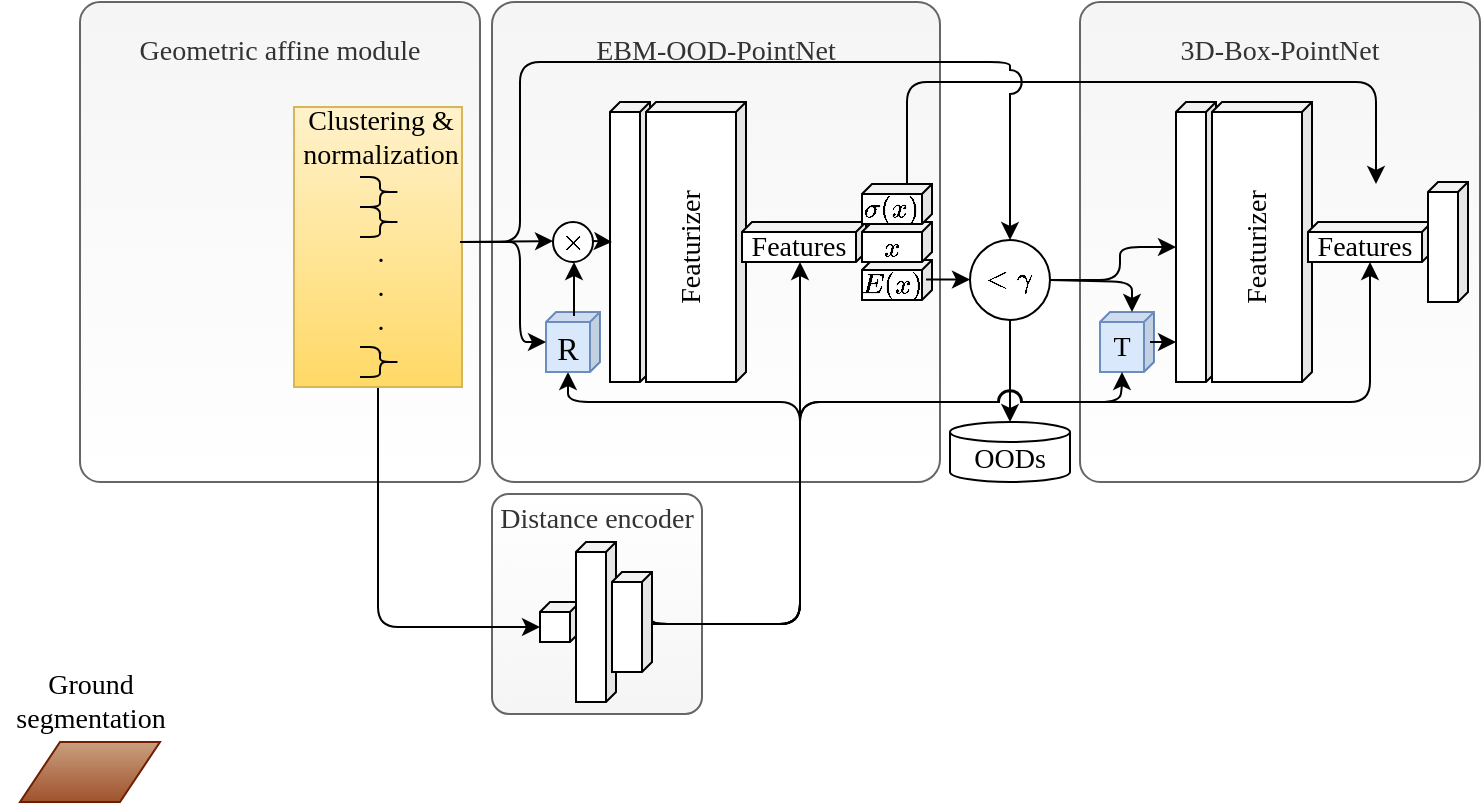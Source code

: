 <mxfile version="17.5.0" type="github">
  <diagram id="GZbshFFZDwSNXqe_PybA" name="Page-1">
    <mxGraphModel dx="675" dy="397" grid="1" gridSize="10" guides="1" tooltips="1" connect="1" arrows="1" fold="1" page="1" pageScale="1" pageWidth="827" pageHeight="1169" math="1" shadow="0">
      <root>
        <mxCell id="0" />
        <mxCell id="1" parent="0" />
        <mxCell id="l7Pvp1b1g0So3MUCpbeX-27" value="&lt;div&gt;Distance encoder&lt;/div&gt;&lt;div&gt;&lt;br&gt;&lt;/div&gt;&lt;div&gt;&lt;br&gt;&lt;/div&gt;&lt;div&gt;&lt;br&gt;&lt;/div&gt;&lt;div&gt;&lt;br&gt;&lt;/div&gt;&lt;div&gt;&lt;br&gt;&lt;/div&gt;" style="rounded=1;whiteSpace=wrap;html=1;fontFamily=Times New Roman;fontSize=14;gradientDirection=north;arcSize=8;fillColor=#f5f5f5;fontColor=#333333;strokeColor=#666666;gradientColor=#ffffff;" parent="1" vertex="1">
          <mxGeometry x="266" y="256" width="105" height="110" as="geometry" />
        </mxCell>
        <mxCell id="Kx8_sQ4NVTLF2Z_cxWmw-4" value="&lt;div&gt;&lt;font style=&quot;font-size: 14px&quot;&gt;&lt;font face=&quot;Times New Roman&quot;&gt;3D-Box-PointNet&lt;/font&gt;&lt;/font&gt;&lt;i&gt;&lt;font style=&quot;font-size: 14px&quot;&gt;&lt;font face=&quot;Times New Roman&quot;&gt;&lt;br&gt;&lt;/font&gt;&lt;/font&gt;&lt;/i&gt;&lt;/div&gt;&lt;div&gt;&lt;i&gt;&lt;font size=&quot;3&quot;&gt;&lt;font face=&quot;Times New Roman&quot;&gt;&lt;br&gt;&lt;/font&gt;&lt;/font&gt;&lt;/i&gt;&lt;/div&gt;&lt;div&gt;&lt;i&gt;&lt;font size=&quot;3&quot;&gt;&lt;font face=&quot;Times New Roman&quot;&gt;&lt;br&gt;&lt;/font&gt;&lt;/font&gt;&lt;/i&gt;&lt;/div&gt;&lt;div&gt;&lt;i&gt;&lt;font size=&quot;3&quot;&gt;&lt;font face=&quot;Times New Roman&quot;&gt;&lt;br&gt;&lt;/font&gt;&lt;/font&gt;&lt;/i&gt;&lt;/div&gt;&lt;div&gt;&lt;i&gt;&lt;font size=&quot;3&quot;&gt;&lt;font face=&quot;Times New Roman&quot;&gt;&lt;br&gt;&lt;/font&gt;&lt;/font&gt;&lt;/i&gt;&lt;/div&gt;&lt;div&gt;&lt;i&gt;&lt;font size=&quot;3&quot;&gt;&lt;font face=&quot;Times New Roman&quot;&gt;&lt;br&gt;&lt;/font&gt;&lt;/font&gt;&lt;/i&gt;&lt;/div&gt;&lt;div&gt;&lt;i&gt;&lt;font size=&quot;3&quot;&gt;&lt;font face=&quot;Times New Roman&quot;&gt;&lt;br&gt;&lt;/font&gt;&lt;/font&gt;&lt;/i&gt;&lt;/div&gt;&lt;div&gt;&lt;i&gt;&lt;font size=&quot;3&quot;&gt;&lt;font face=&quot;Times New Roman&quot;&gt;&lt;br&gt;&lt;/font&gt;&lt;/font&gt;&lt;/i&gt;&lt;/div&gt;&lt;div&gt;&lt;i&gt;&lt;font size=&quot;3&quot;&gt;&lt;font face=&quot;Times New Roman&quot;&gt;&lt;br&gt;&lt;/font&gt;&lt;/font&gt;&lt;/i&gt;&lt;/div&gt;&lt;div&gt;&lt;i&gt;&lt;font size=&quot;3&quot;&gt;&lt;font face=&quot;Times New Roman&quot;&gt;&lt;br&gt;&lt;/font&gt;&lt;/font&gt;&lt;/i&gt;&lt;/div&gt;&lt;div&gt;&lt;i&gt;&lt;font size=&quot;3&quot;&gt;&lt;font face=&quot;Times New Roman&quot;&gt;&lt;br&gt;&lt;/font&gt;&lt;/font&gt;&lt;/i&gt;&lt;/div&gt;" style="rounded=1;whiteSpace=wrap;html=1;arcSize=5;strokeWidth=1;perimeterSpacing=0;fillColor=#f5f5f5;strokeColor=#666666;fontColor=#333333;gradientColor=#FFFFFF;" parent="1" vertex="1">
          <mxGeometry x="560" y="10" width="200" height="240" as="geometry" />
        </mxCell>
        <mxCell id="Kx8_sQ4NVTLF2Z_cxWmw-3" value="&lt;div&gt;&lt;font style=&quot;font-size: 14px&quot;&gt;&lt;font face=&quot;Times New Roman&quot;&gt;EBM-OOD-PointNet&lt;/font&gt;&lt;/font&gt;&lt;i&gt;&lt;font style=&quot;font-size: 14px&quot;&gt;&lt;font face=&quot;Times New Roman&quot;&gt;&lt;br&gt;&lt;/font&gt;&lt;/font&gt;&lt;/i&gt;&lt;/div&gt;&lt;div&gt;&lt;i&gt;&lt;font size=&quot;3&quot;&gt;&lt;font face=&quot;Times New Roman&quot;&gt;&lt;br&gt;&lt;/font&gt;&lt;/font&gt;&lt;/i&gt;&lt;/div&gt;&lt;div&gt;&lt;i&gt;&lt;font size=&quot;3&quot;&gt;&lt;font face=&quot;Times New Roman&quot;&gt;&lt;br&gt;&lt;/font&gt;&lt;/font&gt;&lt;/i&gt;&lt;/div&gt;&lt;div&gt;&lt;i&gt;&lt;font size=&quot;3&quot;&gt;&lt;font face=&quot;Times New Roman&quot;&gt;&lt;br&gt;&lt;/font&gt;&lt;/font&gt;&lt;/i&gt;&lt;/div&gt;&lt;div&gt;&lt;i&gt;&lt;font size=&quot;3&quot;&gt;&lt;font face=&quot;Times New Roman&quot;&gt;&lt;br&gt;&lt;/font&gt;&lt;/font&gt;&lt;/i&gt;&lt;/div&gt;&lt;div&gt;&lt;i&gt;&lt;font size=&quot;3&quot;&gt;&lt;font face=&quot;Times New Roman&quot;&gt;&lt;br&gt;&lt;/font&gt;&lt;/font&gt;&lt;/i&gt;&lt;/div&gt;&lt;div&gt;&lt;i&gt;&lt;font size=&quot;3&quot;&gt;&lt;font face=&quot;Times New Roman&quot;&gt;&lt;br&gt;&lt;/font&gt;&lt;/font&gt;&lt;/i&gt;&lt;/div&gt;&lt;div&gt;&lt;i&gt;&lt;font size=&quot;3&quot;&gt;&lt;font face=&quot;Times New Roman&quot;&gt;&lt;br&gt;&lt;/font&gt;&lt;/font&gt;&lt;/i&gt;&lt;/div&gt;&lt;div&gt;&lt;i&gt;&lt;font size=&quot;3&quot;&gt;&lt;font face=&quot;Times New Roman&quot;&gt;&lt;br&gt;&lt;/font&gt;&lt;/font&gt;&lt;/i&gt;&lt;/div&gt;&lt;div&gt;&lt;i&gt;&lt;font size=&quot;3&quot;&gt;&lt;font face=&quot;Times New Roman&quot;&gt;&lt;br&gt;&lt;/font&gt;&lt;/font&gt;&lt;/i&gt;&lt;/div&gt;&lt;div&gt;&lt;i&gt;&lt;font size=&quot;3&quot;&gt;&lt;font face=&quot;Times New Roman&quot;&gt;&lt;br&gt;&lt;/font&gt;&lt;/font&gt;&lt;/i&gt;&lt;/div&gt;" style="rounded=1;whiteSpace=wrap;html=1;arcSize=5;strokeWidth=1;perimeterSpacing=0;fillColor=#f5f5f5;fontColor=#333333;strokeColor=#666666;gradientColor=#ffffff;" parent="1" vertex="1">
          <mxGeometry x="266" y="10" width="224" height="240" as="geometry" />
        </mxCell>
        <mxCell id="l7Pvp1b1g0So3MUCpbeX-33" style="edgeStyle=orthogonalEdgeStyle;rounded=1;orthogonalLoop=1;jettySize=auto;html=1;exitX=0;exitY=0;exitDx=0;exitDy=22.5;entryX=0;entryY=0;entryDx=16;entryDy=30;entryPerimeter=0;fontFamily=Times New Roman;fontSize=14;strokeWidth=1;exitPerimeter=0;" parent="1" source="l7Pvp1b1g0So3MUCpbeX-25" target="l7Pvp1b1g0So3MUCpbeX-8" edge="1">
          <mxGeometry relative="1" as="geometry">
            <Array as="points">
              <mxPoint x="346" y="321" />
              <mxPoint x="420" y="321" />
              <mxPoint x="420" y="210" />
              <mxPoint x="304" y="210" />
            </Array>
          </mxGeometry>
        </mxCell>
        <mxCell id="l7Pvp1b1g0So3MUCpbeX-34" style="edgeStyle=orthogonalEdgeStyle;rounded=1;orthogonalLoop=1;jettySize=auto;html=1;exitX=0;exitY=0;exitDx=0;exitDy=22.5;fontFamily=Times New Roman;fontSize=14;strokeWidth=1;exitPerimeter=0;" parent="1" source="l7Pvp1b1g0So3MUCpbeX-25" target="l7Pvp1b1g0So3MUCpbeX-4" edge="1">
          <mxGeometry relative="1" as="geometry">
            <Array as="points">
              <mxPoint x="420" y="321" />
            </Array>
          </mxGeometry>
        </mxCell>
        <mxCell id="Kx8_sQ4NVTLF2Z_cxWmw-1" value="&lt;div&gt;&lt;font style=&quot;font-size: 14px&quot;&gt;&lt;font face=&quot;Times New Roman&quot;&gt;Geometric affine module&lt;/font&gt;&lt;/font&gt;&lt;/div&gt;&lt;div&gt;&lt;font size=&quot;3&quot;&gt;&lt;font face=&quot;Times New Roman&quot;&gt;&lt;br&gt;&lt;/font&gt;&lt;/font&gt;&lt;/div&gt;&lt;div&gt;&lt;font size=&quot;3&quot;&gt;&lt;font face=&quot;Times New Roman&quot;&gt;&lt;br&gt;&lt;/font&gt;&lt;/font&gt;&lt;/div&gt;&lt;div&gt;&lt;font size=&quot;3&quot;&gt;&lt;font face=&quot;Times New Roman&quot;&gt;&lt;br&gt;&lt;/font&gt;&lt;/font&gt;&lt;/div&gt;&lt;div&gt;&lt;font size=&quot;3&quot;&gt;&lt;font face=&quot;Times New Roman&quot;&gt;&lt;br&gt;&lt;/font&gt;&lt;/font&gt;&lt;/div&gt;&lt;div&gt;&lt;font size=&quot;3&quot;&gt;&lt;font face=&quot;Times New Roman&quot;&gt;&lt;br&gt;&lt;/font&gt;&lt;/font&gt;&lt;/div&gt;&lt;div&gt;&lt;font size=&quot;3&quot;&gt;&lt;font face=&quot;Times New Roman&quot;&gt;&lt;br&gt;&lt;/font&gt;&lt;/font&gt;&lt;/div&gt;&lt;div&gt;&lt;font size=&quot;3&quot;&gt;&lt;font face=&quot;Times New Roman&quot;&gt;&lt;br&gt;&lt;/font&gt;&lt;/font&gt;&lt;/div&gt;&lt;div&gt;&lt;font size=&quot;3&quot;&gt;&lt;font face=&quot;Times New Roman&quot;&gt;&lt;br&gt;&lt;/font&gt;&lt;/font&gt;&lt;/div&gt;&lt;div&gt;&lt;font size=&quot;3&quot;&gt;&lt;font face=&quot;Times New Roman&quot;&gt;&lt;br&gt;&lt;/font&gt;&lt;/font&gt;&lt;/div&gt;&lt;div&gt;&lt;font size=&quot;3&quot;&gt;&lt;font face=&quot;Times New Roman&quot;&gt;&lt;br&gt;&lt;/font&gt;&lt;/font&gt;&lt;/div&gt;" style="rounded=1;whiteSpace=wrap;html=1;arcSize=5;strokeWidth=1;perimeterSpacing=0;fillColor=#f5f5f5;fontColor=#333333;strokeColor=#666666;gradientColor=#ffffff;" parent="1" vertex="1">
          <mxGeometry x="60" y="10" width="200" height="240" as="geometry" />
        </mxCell>
        <mxCell id="l7Pvp1b1g0So3MUCpbeX-40" style="edgeStyle=orthogonalEdgeStyle;rounded=1;orthogonalLoop=1;jettySize=auto;html=1;exitX=0.5;exitY=1;exitDx=0;exitDy=0;entryX=0;entryY=0;entryDx=20;entryDy=12.5;entryPerimeter=0;fontFamily=Times New Roman;fontSize=14;strokeWidth=1;" parent="1" source="Kx8_sQ4NVTLF2Z_cxWmw-23" target="l7Pvp1b1g0So3MUCpbeX-23" edge="1">
          <mxGeometry relative="1" as="geometry" />
        </mxCell>
        <mxCell id="Kx8_sQ4NVTLF2Z_cxWmw-23" value="" style="rounded=0;whiteSpace=wrap;html=1;fontFamily=Times New Roman;fontSize=14;strokeWidth=1;fillColor=#fff2cc;gradientColor=#ffd966;strokeColor=#d6b656;" parent="1" vertex="1">
          <mxGeometry x="167" y="62.5" width="84" height="140" as="geometry" />
        </mxCell>
        <mxCell id="Kx8_sQ4NVTLF2Z_cxWmw-5" value="OODs" style="shape=cylinder3;whiteSpace=wrap;html=1;boundedLbl=1;backgroundOutline=1;size=5;fontFamily=Times New Roman;fontSize=14;strokeWidth=1;" parent="1" vertex="1">
          <mxGeometry x="495" y="220" width="60" height="30" as="geometry" />
        </mxCell>
        <mxCell id="Kx8_sQ4NVTLF2Z_cxWmw-6" value="" style="shape=parallelogram;perimeter=parallelogramPerimeter;whiteSpace=wrap;html=1;fixedSize=1;fontFamily=Times New Roman;fontSize=14;strokeWidth=1;fillColor=#a0522d;strokeColor=#6D1F00;fontColor=#ffffff;gradientColor=#C99F7F;gradientDirection=north;" parent="1" vertex="1">
          <mxGeometry x="30" y="380" width="70" height="30" as="geometry" />
        </mxCell>
        <mxCell id="Kx8_sQ4NVTLF2Z_cxWmw-7" value="&lt;div&gt;&lt;font style=&quot;font-size: 14px&quot;&gt;Ground&lt;br&gt;&lt;/font&gt;&lt;/div&gt;&lt;div&gt;&lt;font style=&quot;font-size: 12px&quot;&gt;&lt;font style=&quot;font-size: 14px&quot;&gt;segmentation&lt;/font&gt;&lt;br&gt;&lt;/font&gt;&lt;/div&gt;" style="text;html=1;resizable=0;autosize=1;align=center;verticalAlign=middle;points=[];fillColor=none;strokeColor=none;rounded=0;fontFamily=Times New Roman;fontSize=14;" parent="1" vertex="1">
          <mxGeometry x="20" y="340" width="90" height="40" as="geometry" />
        </mxCell>
        <mxCell id="Kx8_sQ4NVTLF2Z_cxWmw-10" value="" style="shape=curlyBracket;whiteSpace=wrap;html=1;rounded=1;flipH=1;fontFamily=Times New Roman;fontSize=14;strokeWidth=1;" parent="1" vertex="1">
          <mxGeometry x="200" y="97.5" width="20" height="15" as="geometry" />
        </mxCell>
        <mxCell id="Kx8_sQ4NVTLF2Z_cxWmw-17" value="&lt;div&gt;.&lt;/div&gt;&lt;div&gt;.&lt;/div&gt;&lt;div&gt;.&lt;br&gt;&lt;/div&gt;" style="text;html=1;resizable=0;autosize=1;align=center;verticalAlign=middle;points=[];fillColor=none;strokeColor=none;rounded=0;fontFamily=Times New Roman;fontSize=14;" parent="1" vertex="1">
          <mxGeometry x="200" y="122.5" width="20" height="60" as="geometry" />
        </mxCell>
        <mxCell id="Kx8_sQ4NVTLF2Z_cxWmw-18" value="&lt;div&gt;Clustering &amp;amp; &lt;br&gt;&lt;/div&gt;&lt;div&gt;normalization&lt;br&gt;&lt;/div&gt;" style="text;html=1;resizable=0;autosize=1;align=center;verticalAlign=middle;points=[];fillColor=none;strokeColor=none;rounded=0;fontFamily=Times New Roman;fontSize=14;" parent="1" vertex="1">
          <mxGeometry x="165" y="57.5" width="90" height="40" as="geometry" />
        </mxCell>
        <mxCell id="Kx8_sQ4NVTLF2Z_cxWmw-19" value="" style="shape=curlyBracket;whiteSpace=wrap;html=1;rounded=1;flipH=1;fontFamily=Times New Roman;fontSize=14;strokeWidth=1;size=0.5;" parent="1" vertex="1">
          <mxGeometry x="200" y="112.5" width="20" height="15" as="geometry" />
        </mxCell>
        <mxCell id="Kx8_sQ4NVTLF2Z_cxWmw-22" value="&#39;" style="shape=curlyBracket;whiteSpace=wrap;html=1;rounded=1;flipH=1;fontFamily=Times New Roman;fontSize=14;strokeWidth=1;size=0.5;" parent="1" vertex="1">
          <mxGeometry x="200" y="182.5" width="20" height="15" as="geometry" />
        </mxCell>
        <mxCell id="l7Pvp1b1g0So3MUCpbeX-1" value="" style="shape=cube;whiteSpace=wrap;html=1;boundedLbl=1;backgroundOutline=1;darkOpacity=0.05;darkOpacity2=0.1;flipH=1;size=5;" parent="1" vertex="1">
          <mxGeometry x="325" y="60" width="20" height="140" as="geometry" />
        </mxCell>
        <mxCell id="l7Pvp1b1g0So3MUCpbeX-2" value="&lt;font style=&quot;font-size: 14px&quot; face=&quot;Times New Roman&quot;&gt;Featurizer&lt;/font&gt;" style="shape=cube;whiteSpace=wrap;html=1;boundedLbl=1;backgroundOutline=1;darkOpacity=0.05;darkOpacity2=0.1;flipH=1;size=5;horizontal=0;" parent="1" vertex="1">
          <mxGeometry x="343" y="60" width="50" height="140" as="geometry" />
        </mxCell>
        <mxCell id="l7Pvp1b1g0So3MUCpbeX-4" value="&lt;font style=&quot;font-size: 14px&quot; face=&quot;Times New Roman&quot;&gt;Features&lt;/font&gt;" style="shape=cube;whiteSpace=wrap;html=1;boundedLbl=1;backgroundOutline=1;darkOpacity=0.05;darkOpacity2=0.1;flipH=1;size=5;" parent="1" vertex="1">
          <mxGeometry x="391" y="120" width="62" height="20" as="geometry" />
        </mxCell>
        <mxCell id="l7Pvp1b1g0So3MUCpbeX-6" value="$$E(x)$$" style="shape=cube;whiteSpace=wrap;html=1;boundedLbl=1;backgroundOutline=1;darkOpacity=0.05;darkOpacity2=0.1;flipH=1;size=5;" parent="1" vertex="1">
          <mxGeometry x="451" y="139" width="35" height="20" as="geometry" />
        </mxCell>
        <mxCell id="l7Pvp1b1g0So3MUCpbeX-38" style="edgeStyle=orthogonalEdgeStyle;rounded=1;orthogonalLoop=1;jettySize=auto;html=1;exitX=0;exitY=0;exitDx=12.5;exitDy=0;exitPerimeter=0;fontFamily=Times New Roman;fontSize=14;strokeWidth=1;jumpStyle=arc;jumpSize=12;" parent="1" source="l7Pvp1b1g0So3MUCpbeX-7" edge="1">
          <mxGeometry relative="1" as="geometry">
            <Array as="points">
              <mxPoint x="474" y="50" />
              <mxPoint x="708" y="50" />
            </Array>
            <mxPoint x="708" y="101" as="targetPoint" />
          </mxGeometry>
        </mxCell>
        <mxCell id="l7Pvp1b1g0So3MUCpbeX-8" value="&lt;font face=&quot;Times New Roman&quot;&gt;&lt;font size=&quot;3&quot;&gt;R&lt;/font&gt;&lt;/font&gt;" style="shape=cube;whiteSpace=wrap;html=1;boundedLbl=1;backgroundOutline=1;darkOpacity=0.05;darkOpacity2=0.1;flipH=1;size=5;fillColor=#dae8fc;strokeColor=#6c8ebf;" parent="1" vertex="1">
          <mxGeometry x="293" y="165" width="27" height="30" as="geometry" />
        </mxCell>
        <mxCell id="l7Pvp1b1g0So3MUCpbeX-9" value="" style="shape=cube;whiteSpace=wrap;html=1;boundedLbl=1;backgroundOutline=1;darkOpacity=0.05;darkOpacity2=0.1;flipH=1;size=5;" parent="1" vertex="1">
          <mxGeometry x="608" y="60" width="20" height="140" as="geometry" />
        </mxCell>
        <mxCell id="l7Pvp1b1g0So3MUCpbeX-10" value="&lt;font style=&quot;font-size: 14px&quot; face=&quot;Times New Roman&quot;&gt;Featurizer&lt;/font&gt;" style="shape=cube;whiteSpace=wrap;html=1;boundedLbl=1;backgroundOutline=1;darkOpacity=0.05;darkOpacity2=0.1;flipH=1;size=5;horizontal=0;" parent="1" vertex="1">
          <mxGeometry x="626" y="60" width="50" height="140" as="geometry" />
        </mxCell>
        <mxCell id="l7Pvp1b1g0So3MUCpbeX-11" value="&lt;font style=&quot;font-size: 14px&quot; face=&quot;Times New Roman&quot;&gt;Features&lt;/font&gt;" style="shape=cube;whiteSpace=wrap;html=1;boundedLbl=1;backgroundOutline=1;darkOpacity=0.05;darkOpacity2=0.1;flipH=1;size=5;" parent="1" vertex="1">
          <mxGeometry x="674" y="120" width="62" height="20" as="geometry" />
        </mxCell>
        <mxCell id="l7Pvp1b1g0So3MUCpbeX-15" value="&lt;font style=&quot;font-size: 14px&quot; face=&quot;Times New Roman&quot;&gt;T&lt;/font&gt;" style="shape=cube;whiteSpace=wrap;html=1;boundedLbl=1;backgroundOutline=1;darkOpacity=0.05;darkOpacity2=0.1;flipH=1;size=5;fillColor=#dae8fc;strokeColor=#6c8ebf;" parent="1" vertex="1">
          <mxGeometry x="570" y="165" width="27" height="30" as="geometry" />
        </mxCell>
        <mxCell id="l7Pvp1b1g0So3MUCpbeX-16" value="&lt;font face=&quot;Times New Roman&quot;&gt;&lt;br&gt;&lt;/font&gt;" style="shape=cube;whiteSpace=wrap;html=1;boundedLbl=1;backgroundOutline=1;darkOpacity=0.05;darkOpacity2=0.1;flipH=1;size=5;" parent="1" vertex="1">
          <mxGeometry x="734" y="100" width="20" height="60" as="geometry" />
        </mxCell>
        <mxCell id="l7Pvp1b1g0So3MUCpbeX-53" style="edgeStyle=orthogonalEdgeStyle;rounded=1;orthogonalLoop=1;jettySize=auto;html=1;exitX=0.5;exitY=1;exitDx=0;exitDy=0;entryX=0.5;entryY=0;entryDx=0;entryDy=0;entryPerimeter=0;fontFamily=Times New Roman;fontSize=14;strokeWidth=1;fillColor=default;" parent="1" source="l7Pvp1b1g0So3MUCpbeX-19" target="Kx8_sQ4NVTLF2Z_cxWmw-5" edge="1">
          <mxGeometry relative="1" as="geometry" />
        </mxCell>
        <mxCell id="zbhCJNr6Q9Qe1wm5qdiB-7" style="edgeStyle=orthogonalEdgeStyle;rounded=1;jumpStyle=arc;jumpSize=11;orthogonalLoop=1;jettySize=auto;html=1;entryX=0;entryY=0;entryDx=11;entryDy=0;entryPerimeter=0;exitX=1;exitY=0.5;exitDx=0;exitDy=0;" edge="1" parent="1" source="l7Pvp1b1g0So3MUCpbeX-19" target="l7Pvp1b1g0So3MUCpbeX-15">
          <mxGeometry relative="1" as="geometry">
            <mxPoint x="550" y="130" as="sourcePoint" />
            <Array as="points">
              <mxPoint x="545" y="150" />
              <mxPoint x="586" y="150" />
            </Array>
          </mxGeometry>
        </mxCell>
        <mxCell id="zbhCJNr6Q9Qe1wm5qdiB-8" style="edgeStyle=orthogonalEdgeStyle;rounded=1;jumpStyle=arc;jumpSize=11;orthogonalLoop=1;jettySize=auto;html=1;exitX=1;exitY=0.5;exitDx=0;exitDy=0;entryX=0;entryY=0;entryDx=20;entryDy=72.5;entryPerimeter=0;fontFamily=Times New Roman;fontSize=14;" edge="1" parent="1" source="l7Pvp1b1g0So3MUCpbeX-19" target="l7Pvp1b1g0So3MUCpbeX-9">
          <mxGeometry relative="1" as="geometry">
            <Array as="points">
              <mxPoint x="580" y="149" />
              <mxPoint x="580" y="133" />
            </Array>
          </mxGeometry>
        </mxCell>
        <mxCell id="l7Pvp1b1g0So3MUCpbeX-19" value="$$&amp;lt; \gamma$$" style="ellipse;whiteSpace=wrap;html=1;aspect=fixed;fontFamily=Times New Roman;fontSize=14;" parent="1" vertex="1">
          <mxGeometry x="505" y="129" width="40" height="40" as="geometry" />
        </mxCell>
        <mxCell id="l7Pvp1b1g0So3MUCpbeX-23" value="" style="shape=cube;whiteSpace=wrap;html=1;boundedLbl=1;backgroundOutline=1;darkOpacity=0.05;darkOpacity2=0.1;flipH=1;size=5;" parent="1" vertex="1">
          <mxGeometry x="290" y="310" width="20" height="20" as="geometry" />
        </mxCell>
        <mxCell id="l7Pvp1b1g0So3MUCpbeX-24" value="" style="shape=cube;whiteSpace=wrap;html=1;boundedLbl=1;backgroundOutline=1;darkOpacity=0.05;darkOpacity2=0.1;flipH=1;size=5;gradientColor=none;gradientDirection=north;" parent="1" vertex="1">
          <mxGeometry x="308" y="280" width="20" height="80" as="geometry" />
        </mxCell>
        <mxCell id="l7Pvp1b1g0So3MUCpbeX-25" value="" style="shape=cube;whiteSpace=wrap;html=1;boundedLbl=1;backgroundOutline=1;darkOpacity=0.05;darkOpacity2=0.1;flipH=1;size=5;" parent="1" vertex="1">
          <mxGeometry x="326" y="295" width="20" height="50" as="geometry" />
        </mxCell>
        <mxCell id="l7Pvp1b1g0So3MUCpbeX-42" value="&lt;div&gt;$$\times$$&lt;/div&gt;" style="ellipse;whiteSpace=wrap;html=1;aspect=fixed;fontFamily=Times New Roman;fontSize=14;gradientColor=none;gradientDirection=north;" parent="1" vertex="1">
          <mxGeometry x="296.5" y="120" width="20" height="20" as="geometry" />
        </mxCell>
        <mxCell id="l7Pvp1b1g0So3MUCpbeX-47" value="" style="endArrow=classic;html=1;rounded=1;fontFamily=Times New Roman;fontSize=14;strokeWidth=1;fillColor=default;" parent="1" edge="1">
          <mxGeometry width="50" height="50" relative="1" as="geometry">
            <mxPoint x="250" y="130" as="sourcePoint" />
            <mxPoint x="296.5" y="129.5" as="targetPoint" />
          </mxGeometry>
        </mxCell>
        <mxCell id="l7Pvp1b1g0So3MUCpbeX-48" value="" style="endArrow=classic;html=1;rounded=1;fontFamily=Times New Roman;fontSize=14;strokeWidth=1;fillColor=default;edgeStyle=orthogonalEdgeStyle;" parent="1" edge="1">
          <mxGeometry width="50" height="50" relative="1" as="geometry">
            <mxPoint x="270" y="130" as="sourcePoint" />
            <mxPoint x="293" y="180" as="targetPoint" />
            <Array as="points">
              <mxPoint x="280" y="130" />
              <mxPoint x="280" y="180" />
            </Array>
          </mxGeometry>
        </mxCell>
        <mxCell id="l7Pvp1b1g0So3MUCpbeX-49" value="" style="endArrow=classic;html=1;rounded=1;fontFamily=Times New Roman;fontSize=14;strokeWidth=1;fillColor=default;" parent="1" edge="1">
          <mxGeometry width="50" height="50" relative="1" as="geometry">
            <mxPoint x="307" y="167" as="sourcePoint" />
            <mxPoint x="307" y="140" as="targetPoint" />
          </mxGeometry>
        </mxCell>
        <mxCell id="l7Pvp1b1g0So3MUCpbeX-50" value="" style="endArrow=classic;html=1;rounded=1;fontFamily=Times New Roman;fontSize=14;strokeWidth=1;fillColor=default;" parent="1" edge="1">
          <mxGeometry width="50" height="50" relative="1" as="geometry">
            <mxPoint x="316.5" y="129.5" as="sourcePoint" />
            <mxPoint x="326" y="130" as="targetPoint" />
          </mxGeometry>
        </mxCell>
        <mxCell id="l7Pvp1b1g0So3MUCpbeX-5" value="$$x$$" style="shape=cube;whiteSpace=wrap;html=1;boundedLbl=1;backgroundOutline=1;darkOpacity=0.05;darkOpacity2=0.1;flipH=1;size=5;" parent="1" vertex="1">
          <mxGeometry x="451" y="120" width="35" height="20" as="geometry" />
        </mxCell>
        <mxCell id="l7Pvp1b1g0So3MUCpbeX-7" value="$$\sigma(x)$$" style="shape=cube;whiteSpace=wrap;html=1;boundedLbl=1;backgroundOutline=1;darkOpacity=0.05;darkOpacity2=0.1;flipH=1;size=5;" parent="1" vertex="1">
          <mxGeometry x="451" y="101" width="35" height="20" as="geometry" />
        </mxCell>
        <mxCell id="l7Pvp1b1g0So3MUCpbeX-52" style="edgeStyle=orthogonalEdgeStyle;rounded=1;orthogonalLoop=1;jettySize=auto;html=1;entryX=0.5;entryY=0;entryDx=0;entryDy=0;fontFamily=Times New Roman;fontSize=14;strokeWidth=1;fillColor=default;jumpStyle=arc;jumpSize=12;" parent="1" target="l7Pvp1b1g0So3MUCpbeX-19" edge="1">
          <mxGeometry relative="1" as="geometry">
            <Array as="points">
              <mxPoint x="252" y="130" />
              <mxPoint x="280" y="130" />
              <mxPoint x="280" y="40" />
              <mxPoint x="525" y="40" />
            </Array>
            <mxPoint x="250" y="130" as="sourcePoint" />
          </mxGeometry>
        </mxCell>
        <mxCell id="l7Pvp1b1g0So3MUCpbeX-36" style="edgeStyle=orthogonalEdgeStyle;rounded=1;orthogonalLoop=1;jettySize=auto;html=1;exitX=0;exitY=0;exitDx=0;exitDy=22.5;fontFamily=Times New Roman;fontSize=14;strokeWidth=1;exitPerimeter=0;jumpStyle=arc;jumpSize=12;" parent="1" source="l7Pvp1b1g0So3MUCpbeX-25" target="l7Pvp1b1g0So3MUCpbeX-11" edge="1">
          <mxGeometry relative="1" as="geometry">
            <Array as="points">
              <mxPoint x="420" y="321" />
              <mxPoint x="420" y="210" />
              <mxPoint x="705" y="210" />
            </Array>
          </mxGeometry>
        </mxCell>
        <mxCell id="l7Pvp1b1g0So3MUCpbeX-35" style="edgeStyle=orthogonalEdgeStyle;rounded=1;orthogonalLoop=1;jettySize=auto;html=1;entryX=0;entryY=0;entryDx=16;entryDy=30;entryPerimeter=0;fontFamily=Times New Roman;fontSize=14;strokeWidth=1;jumpStyle=arc;jumpSize=11;" parent="1" target="l7Pvp1b1g0So3MUCpbeX-15" edge="1">
          <mxGeometry relative="1" as="geometry">
            <Array as="points">
              <mxPoint x="420" y="321" />
              <mxPoint x="420" y="210" />
              <mxPoint x="580" y="210" />
              <mxPoint x="580" y="200" />
              <mxPoint x="581" y="200" />
            </Array>
            <mxPoint x="346" y="321" as="sourcePoint" />
          </mxGeometry>
        </mxCell>
        <mxCell id="zbhCJNr6Q9Qe1wm5qdiB-6" value="" style="endArrow=classic;html=1;rounded=0;jumpStyle=arc;jumpSize=11;" edge="1" parent="1">
          <mxGeometry width="50" height="50" relative="1" as="geometry">
            <mxPoint x="595" y="180" as="sourcePoint" />
            <mxPoint x="608" y="180" as="targetPoint" />
          </mxGeometry>
        </mxCell>
        <mxCell id="zbhCJNr6Q9Qe1wm5qdiB-10" value="" style="endArrow=classic;html=1;rounded=0;jumpStyle=arc;jumpSize=11;" edge="1" parent="1">
          <mxGeometry width="50" height="50" relative="1" as="geometry">
            <mxPoint x="483" y="148.75" as="sourcePoint" />
            <mxPoint x="505" y="148.75" as="targetPoint" />
          </mxGeometry>
        </mxCell>
      </root>
    </mxGraphModel>
  </diagram>
</mxfile>
